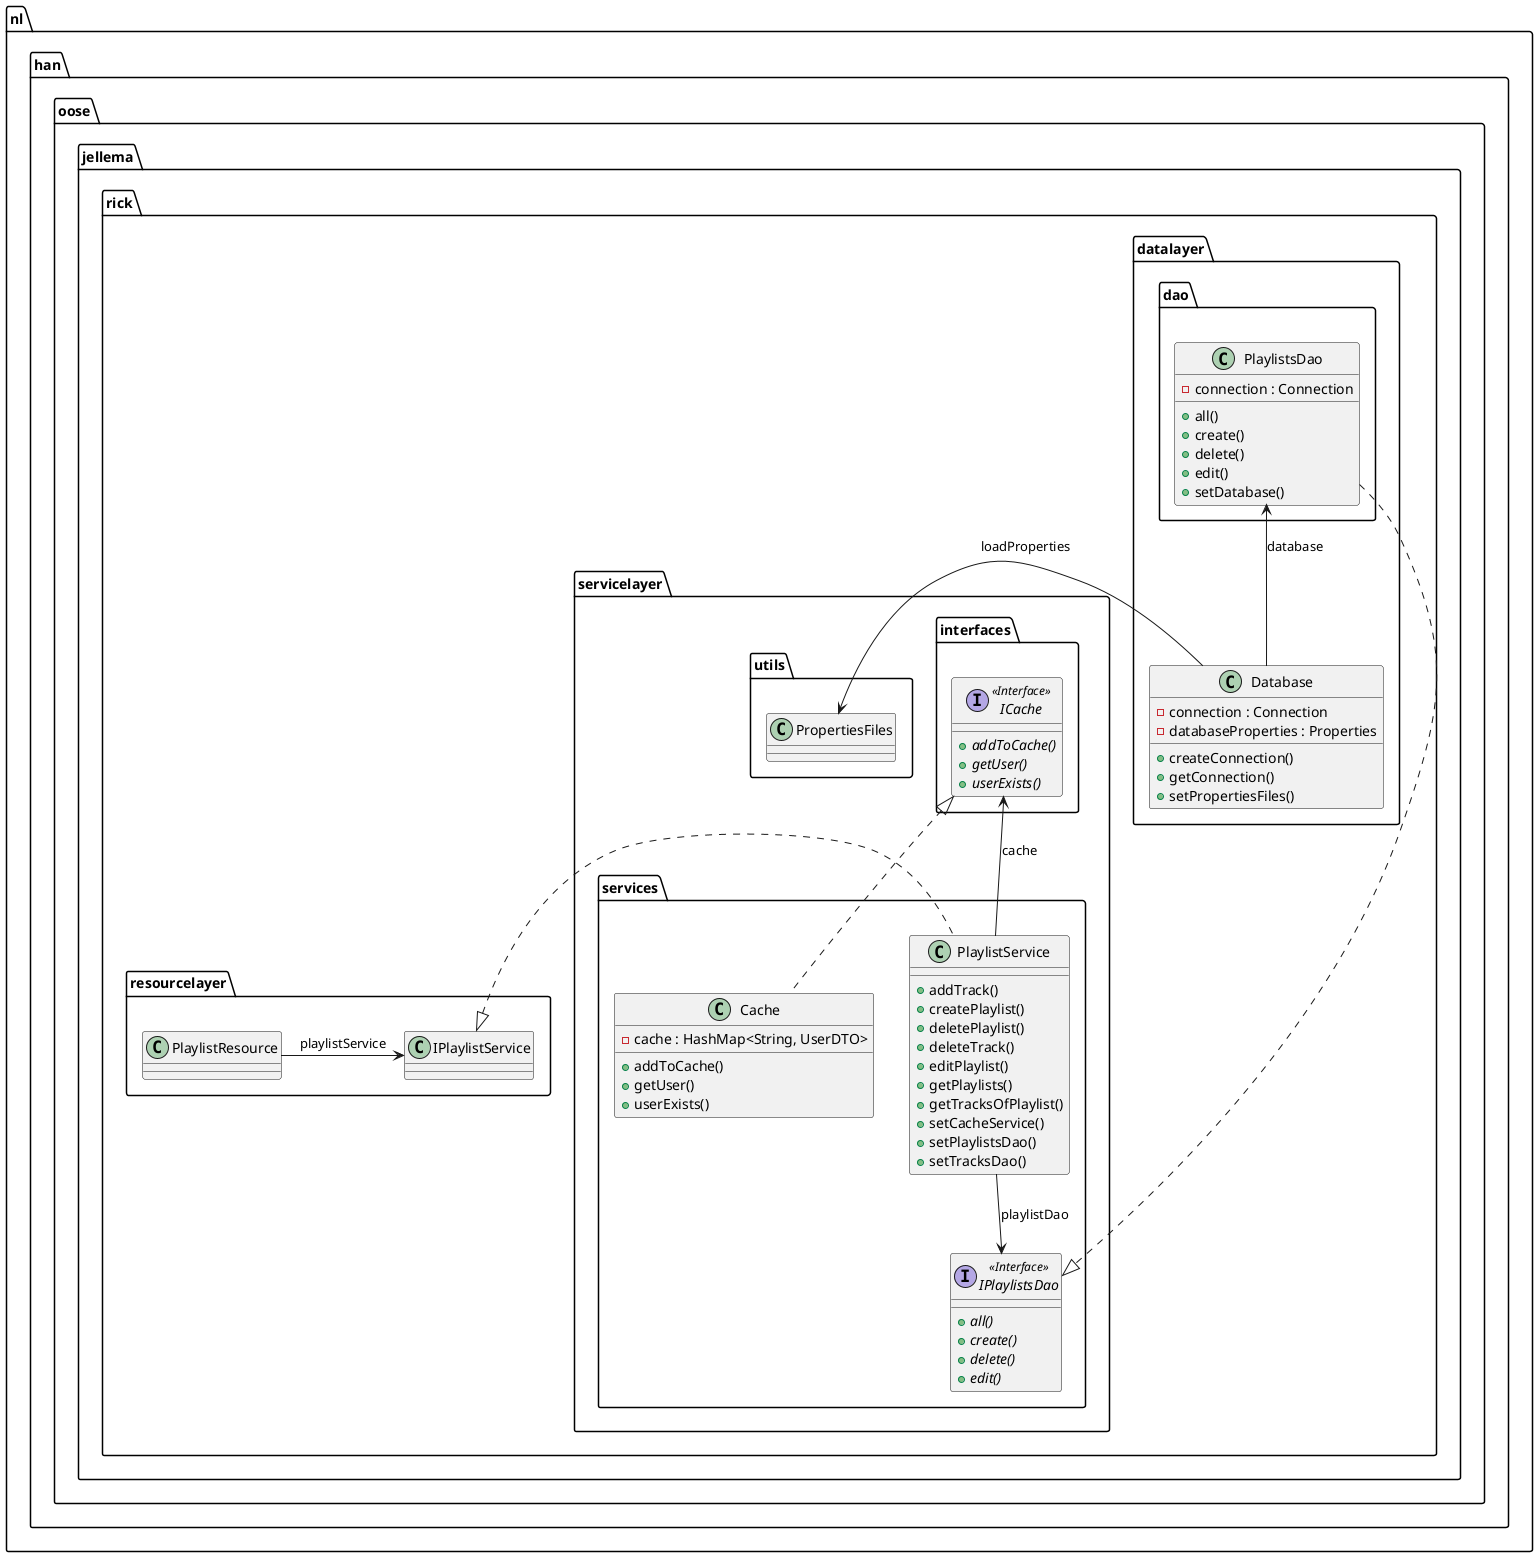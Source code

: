 @startuml

namespace nl.han.oose.jellema.rick.datalayer {
    class nl.han.oose.jellema.rick.datalayer.Database {
        - connection : Connection
        - databaseProperties : Properties
        + createConnection()
        + getConnection()
        + setPropertiesFiles()
    }
    namespace nl.han.oose.jellema.rick.datalayer.dao{
            class nl.han.oose.jellema.rick.datalayer.dao.PlaylistsDao {
                - connection : Connection
                + all()
                + create()
                + delete()
                + edit()
                + setDatabase()
            }
    }
  }

  nl.han.oose.jellema.rick.datalayer.dao.PlaylistsDao .right.|> nl.han.oose.jellema.rick.servicelayer.services.IPlaylistsDao
  nl.han.oose.jellema.rick.datalayer.dao.PlaylistsDao <-- nl.han.oose.jellema.rick.datalayer.Database : database


    namespace nl.han.oose.jellema.rick.servicelayer {
        namespace interfaces {
                          interface ICache <<Interface>> {
                              {abstract} + addToCache()
                              {abstract} + getUser()
                              {abstract} + userExists()
                          }

        }


        namespace nl.han.oose.jellema.rick.servicelayer.services {

         interface nl.han.oose.jellema.rick.servicelayer.services.IPlaylistsDao <<Interface>> {
                               {abstract} + all()
                               {abstract} + create()
                               {abstract} + delete()
                               {abstract} + edit()
                           }
         class Cache {
                  - cache : HashMap<String, UserDTO>
                  + addToCache()
                  + getUser()
                  + userExists()
              }

        class PlaylistService {
                + addTrack()
                + createPlaylist()
                + deletePlaylist()
                + deleteTrack()
                + editPlaylist()
                + getPlaylists()
                + getTracksOfPlaylist()
                + setCacheService()
                + setPlaylistsDao()
                + setTracksDao()
            }
        }



 nl.han.oose.jellema.rick.datalayer.Database -right-> nl.han.oose.jellema.rick.servicelayer.utils.PropertiesFiles : loadProperties

      nl.han.oose.jellema.rick.servicelayer.services.PlaylistService --> nl.han.oose.jellema.rick.servicelayer.services.IPlaylistsDao : playlistDao
      nl.han.oose.jellema.rick.servicelayer.services.Cache .left.|> nl.han.oose.jellema.rick.servicelayer.interfaces.ICache
      nl.han.oose.jellema.rick.servicelayer.services.PlaylistService .left.|> nl.han.oose.jellema.rick.resourcelayer.IPlaylistService
      nl.han.oose.jellema.rick.servicelayer.interfaces.ICache <-- nl.han.oose.jellema.rick.servicelayer.services.PlaylistService : cache



        nl.han.oose.jellema.rick.resourcelayer.PlaylistResource -right-> nl.han.oose.jellema.rick.resourcelayer.IPlaylistService : playlistService


@enduml